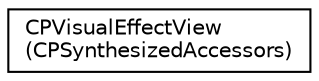digraph "Graphical Class Hierarchy"
{
  edge [fontname="Helvetica",fontsize="10",labelfontname="Helvetica",labelfontsize="10"];
  node [fontname="Helvetica",fontsize="10",shape=record];
  rankdir="LR";
  Node1 [label="CPVisualEffectView\l(CPSynthesizedAccessors)",height=0.2,width=0.4,color="black", fillcolor="white", style="filled",URL="$category_c_p_visual_effect_view_07_c_p_synthesized_accessors_08.html"];
}
